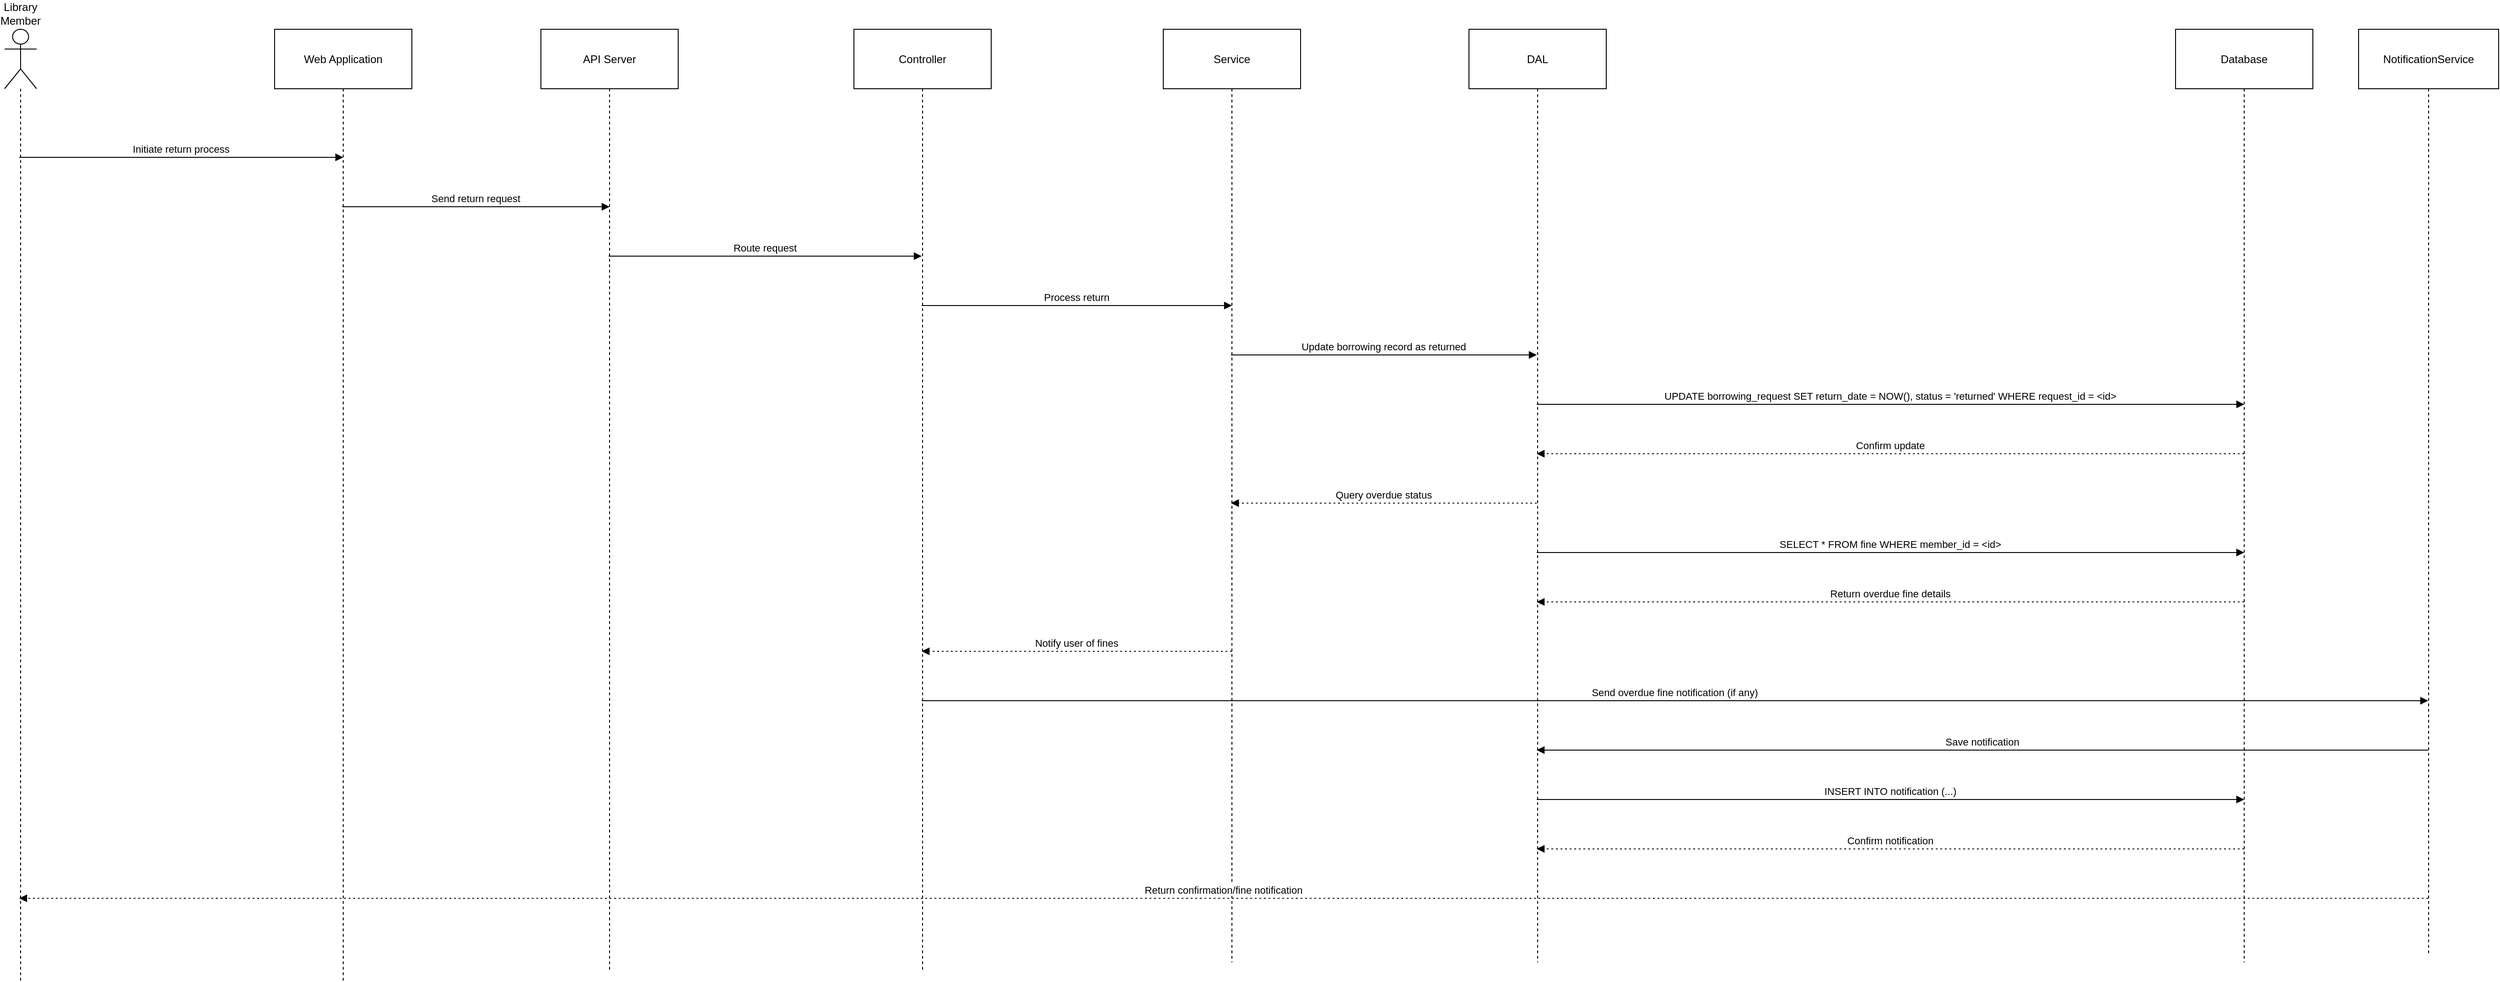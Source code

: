 <mxfile version="26.0.4">
  <diagram name="Page-1" id="FN53Z2y1icvw87rAyF_7">
    <mxGraphModel dx="3338" dy="2336" grid="1" gridSize="10" guides="1" tooltips="1" connect="1" arrows="1" fold="1" page="1" pageScale="1" pageWidth="850" pageHeight="1100" math="0" shadow="0">
      <root>
        <mxCell id="0" />
        <mxCell id="1" parent="0" />
        <mxCell id="eDERNk1VhSb31Y4Ctlhb-1" value="Library Member" style="shape=umlLifeline;perimeter=lifelinePerimeter;whiteSpace=wrap;container=1;dropTarget=0;collapsible=0;recursiveResize=0;outlineConnect=0;portConstraint=eastwest;newEdgeStyle={&quot;edgeStyle&quot;:&quot;elbowEdgeStyle&quot;,&quot;elbow&quot;:&quot;vertical&quot;,&quot;curved&quot;:0,&quot;rounded&quot;:0};participant=umlActor;verticalAlign=bottom;labelPosition=center;verticalLabelPosition=top;align=center;size=65;" vertex="1" parent="1">
          <mxGeometry x="20" y="20" width="35" height="1040" as="geometry" />
        </mxCell>
        <mxCell id="eDERNk1VhSb31Y4Ctlhb-2" value="Web Application" style="shape=umlLifeline;perimeter=lifelinePerimeter;whiteSpace=wrap;container=1;dropTarget=0;collapsible=0;recursiveResize=0;outlineConnect=0;portConstraint=eastwest;newEdgeStyle={&quot;edgeStyle&quot;:&quot;elbowEdgeStyle&quot;,&quot;elbow&quot;:&quot;vertical&quot;,&quot;curved&quot;:0,&quot;rounded&quot;:0};size=65;" vertex="1" parent="1">
          <mxGeometry x="315" y="20" width="150" height="1040" as="geometry" />
        </mxCell>
        <mxCell id="eDERNk1VhSb31Y4Ctlhb-3" value="API Server" style="shape=umlLifeline;perimeter=lifelinePerimeter;whiteSpace=wrap;container=1;dropTarget=0;collapsible=0;recursiveResize=0;outlineConnect=0;portConstraint=eastwest;newEdgeStyle={&quot;edgeStyle&quot;:&quot;elbowEdgeStyle&quot;,&quot;elbow&quot;:&quot;vertical&quot;,&quot;curved&quot;:0,&quot;rounded&quot;:0};size=65;" vertex="1" parent="1">
          <mxGeometry x="606" y="20" width="150" height="1030" as="geometry" />
        </mxCell>
        <mxCell id="eDERNk1VhSb31Y4Ctlhb-4" value="Controller" style="shape=umlLifeline;perimeter=lifelinePerimeter;whiteSpace=wrap;container=1;dropTarget=0;collapsible=0;recursiveResize=0;outlineConnect=0;portConstraint=eastwest;newEdgeStyle={&quot;edgeStyle&quot;:&quot;elbowEdgeStyle&quot;,&quot;elbow&quot;:&quot;vertical&quot;,&quot;curved&quot;:0,&quot;rounded&quot;:0};size=65;" vertex="1" parent="1">
          <mxGeometry x="948" y="20" width="150" height="1030" as="geometry" />
        </mxCell>
        <mxCell id="eDERNk1VhSb31Y4Ctlhb-5" value="Service" style="shape=umlLifeline;perimeter=lifelinePerimeter;whiteSpace=wrap;container=1;dropTarget=0;collapsible=0;recursiveResize=0;outlineConnect=0;portConstraint=eastwest;newEdgeStyle={&quot;edgeStyle&quot;:&quot;elbowEdgeStyle&quot;,&quot;elbow&quot;:&quot;vertical&quot;,&quot;curved&quot;:0,&quot;rounded&quot;:0};size=65;" vertex="1" parent="1">
          <mxGeometry x="1286" y="20" width="150" height="1020" as="geometry" />
        </mxCell>
        <mxCell id="eDERNk1VhSb31Y4Ctlhb-6" value="DAL" style="shape=umlLifeline;perimeter=lifelinePerimeter;whiteSpace=wrap;container=1;dropTarget=0;collapsible=0;recursiveResize=0;outlineConnect=0;portConstraint=eastwest;newEdgeStyle={&quot;edgeStyle&quot;:&quot;elbowEdgeStyle&quot;,&quot;elbow&quot;:&quot;vertical&quot;,&quot;curved&quot;:0,&quot;rounded&quot;:0};size=65;" vertex="1" parent="1">
          <mxGeometry x="1620" y="20" width="150" height="1020" as="geometry" />
        </mxCell>
        <mxCell id="eDERNk1VhSb31Y4Ctlhb-7" value="Database" style="shape=umlLifeline;perimeter=lifelinePerimeter;whiteSpace=wrap;container=1;dropTarget=0;collapsible=0;recursiveResize=0;outlineConnect=0;portConstraint=eastwest;newEdgeStyle={&quot;edgeStyle&quot;:&quot;elbowEdgeStyle&quot;,&quot;elbow&quot;:&quot;vertical&quot;,&quot;curved&quot;:0,&quot;rounded&quot;:0};size=65;" vertex="1" parent="1">
          <mxGeometry x="2392" y="20" width="150" height="1020" as="geometry" />
        </mxCell>
        <mxCell id="eDERNk1VhSb31Y4Ctlhb-8" value="NotificationService" style="shape=umlLifeline;perimeter=lifelinePerimeter;whiteSpace=wrap;container=1;dropTarget=0;collapsible=0;recursiveResize=0;outlineConnect=0;portConstraint=eastwest;newEdgeStyle={&quot;edgeStyle&quot;:&quot;elbowEdgeStyle&quot;,&quot;elbow&quot;:&quot;vertical&quot;,&quot;curved&quot;:0,&quot;rounded&quot;:0};size=65;" vertex="1" parent="1">
          <mxGeometry x="2592" y="20" width="153" height="1010" as="geometry" />
        </mxCell>
        <mxCell id="eDERNk1VhSb31Y4Ctlhb-9" value="Initiate return process" style="verticalAlign=bottom;edgeStyle=elbowEdgeStyle;elbow=vertical;curved=0;rounded=0;endArrow=block;" edge="1" parent="1">
          <mxGeometry relative="1" as="geometry">
            <Array as="points">
              <mxPoint x="251" y="160" />
            </Array>
            <mxPoint x="36" y="160" as="sourcePoint" />
            <mxPoint x="390" y="160" as="targetPoint" />
          </mxGeometry>
        </mxCell>
        <mxCell id="eDERNk1VhSb31Y4Ctlhb-10" value="Send return request" style="verticalAlign=bottom;edgeStyle=elbowEdgeStyle;elbow=vertical;curved=0;rounded=0;endArrow=block;" edge="1" parent="1">
          <mxGeometry relative="1" as="geometry">
            <Array as="points">
              <mxPoint x="544" y="214" />
            </Array>
            <mxPoint x="389" y="214" as="sourcePoint" />
            <mxPoint x="681" y="214" as="targetPoint" />
          </mxGeometry>
        </mxCell>
        <mxCell id="eDERNk1VhSb31Y4Ctlhb-11" value="Route request" style="verticalAlign=bottom;edgeStyle=elbowEdgeStyle;elbow=vertical;curved=0;rounded=0;endArrow=block;" edge="1" parent="1">
          <mxGeometry relative="1" as="geometry">
            <Array as="points">
              <mxPoint x="861" y="268" />
            </Array>
            <mxPoint x="680" y="268" as="sourcePoint" />
            <mxPoint x="1022" y="268" as="targetPoint" />
          </mxGeometry>
        </mxCell>
        <mxCell id="eDERNk1VhSb31Y4Ctlhb-12" value="Process return" style="verticalAlign=bottom;edgeStyle=elbowEdgeStyle;elbow=vertical;curved=0;rounded=0;endArrow=block;" edge="1" parent="1">
          <mxGeometry relative="1" as="geometry">
            <Array as="points">
              <mxPoint x="1201" y="322" />
            </Array>
            <mxPoint x="1022" y="322" as="sourcePoint" />
            <mxPoint x="1361" y="322" as="targetPoint" />
          </mxGeometry>
        </mxCell>
        <mxCell id="eDERNk1VhSb31Y4Ctlhb-13" value="Update borrowing record as returned" style="verticalAlign=bottom;edgeStyle=elbowEdgeStyle;elbow=vertical;curved=0;rounded=0;endArrow=block;" edge="1" parent="1">
          <mxGeometry relative="1" as="geometry">
            <Array as="points">
              <mxPoint x="1537" y="376" />
            </Array>
            <mxPoint x="1360" y="376" as="sourcePoint" />
            <mxPoint x="1694" y="376" as="targetPoint" />
          </mxGeometry>
        </mxCell>
        <mxCell id="eDERNk1VhSb31Y4Ctlhb-14" value="UPDATE borrowing_request SET return_date = NOW(), status = &#39;returned&#39; WHERE request_id = &lt;id&gt;" style="verticalAlign=bottom;edgeStyle=elbowEdgeStyle;elbow=vertical;curved=0;rounded=0;endArrow=block;" edge="1" parent="1">
          <mxGeometry relative="1" as="geometry">
            <Array as="points">
              <mxPoint x="2090" y="430" />
            </Array>
            <mxPoint x="1694" y="430" as="sourcePoint" />
            <mxPoint x="2467" y="430" as="targetPoint" />
          </mxGeometry>
        </mxCell>
        <mxCell id="eDERNk1VhSb31Y4Ctlhb-15" value="Confirm update" style="verticalAlign=bottom;edgeStyle=elbowEdgeStyle;elbow=vertical;curved=0;rounded=0;dashed=1;dashPattern=2 3;endArrow=block;" edge="1" parent="1">
          <mxGeometry relative="1" as="geometry">
            <Array as="points">
              <mxPoint x="2093" y="484" />
            </Array>
            <mxPoint x="2467" y="484" as="sourcePoint" />
            <mxPoint x="1694" y="484" as="targetPoint" />
          </mxGeometry>
        </mxCell>
        <mxCell id="eDERNk1VhSb31Y4Ctlhb-16" value="Query overdue status" style="verticalAlign=bottom;edgeStyle=elbowEdgeStyle;elbow=vertical;curved=0;rounded=0;dashed=1;dashPattern=2 3;endArrow=block;" edge="1" parent="1">
          <mxGeometry relative="1" as="geometry">
            <Array as="points">
              <mxPoint x="1540" y="538" />
            </Array>
            <mxPoint x="1694" y="538" as="sourcePoint" />
            <mxPoint x="1360" y="538" as="targetPoint" />
          </mxGeometry>
        </mxCell>
        <mxCell id="eDERNk1VhSb31Y4Ctlhb-17" value="SELECT * FROM fine WHERE member_id = &lt;id&gt;" style="verticalAlign=bottom;edgeStyle=elbowEdgeStyle;elbow=vertical;curved=0;rounded=0;endArrow=block;" edge="1" parent="1">
          <mxGeometry relative="1" as="geometry">
            <Array as="points">
              <mxPoint x="2090" y="592" />
            </Array>
            <mxPoint x="1694" y="592" as="sourcePoint" />
            <mxPoint x="2467" y="592" as="targetPoint" />
          </mxGeometry>
        </mxCell>
        <mxCell id="eDERNk1VhSb31Y4Ctlhb-18" value="Return overdue fine details" style="verticalAlign=bottom;edgeStyle=elbowEdgeStyle;elbow=vertical;curved=0;rounded=0;dashed=1;dashPattern=2 3;endArrow=block;" edge="1" parent="1">
          <mxGeometry relative="1" as="geometry">
            <Array as="points">
              <mxPoint x="2093" y="646" />
            </Array>
            <mxPoint x="2467" y="646" as="sourcePoint" />
            <mxPoint x="1694" y="646" as="targetPoint" />
          </mxGeometry>
        </mxCell>
        <mxCell id="eDERNk1VhSb31Y4Ctlhb-19" value="Notify user of fines" style="verticalAlign=bottom;edgeStyle=elbowEdgeStyle;elbow=vertical;curved=0;rounded=0;dashed=1;dashPattern=2 3;endArrow=block;" edge="1" parent="1">
          <mxGeometry relative="1" as="geometry">
            <Array as="points">
              <mxPoint x="1204" y="700" />
            </Array>
            <mxPoint x="1361" y="700" as="sourcePoint" />
            <mxPoint x="1022" y="700" as="targetPoint" />
          </mxGeometry>
        </mxCell>
        <mxCell id="eDERNk1VhSb31Y4Ctlhb-20" value="Send overdue fine notification (if any)" style="verticalAlign=bottom;edgeStyle=elbowEdgeStyle;elbow=vertical;curved=0;rounded=0;endArrow=block;" edge="1" parent="1">
          <mxGeometry relative="1" as="geometry">
            <Array as="points">
              <mxPoint x="1854" y="754" />
            </Array>
            <mxPoint x="1022" y="754" as="sourcePoint" />
            <mxPoint x="2668" y="754" as="targetPoint" />
          </mxGeometry>
        </mxCell>
        <mxCell id="eDERNk1VhSb31Y4Ctlhb-21" value="Save notification" style="verticalAlign=bottom;edgeStyle=elbowEdgeStyle;elbow=vertical;curved=0;rounded=0;endArrow=block;" edge="1" parent="1">
          <mxGeometry relative="1" as="geometry">
            <Array as="points">
              <mxPoint x="2193" y="808" />
            </Array>
            <mxPoint x="2668" y="808" as="sourcePoint" />
            <mxPoint x="1694" y="808" as="targetPoint" />
          </mxGeometry>
        </mxCell>
        <mxCell id="eDERNk1VhSb31Y4Ctlhb-22" value="INSERT INTO notification (...)" style="verticalAlign=bottom;edgeStyle=elbowEdgeStyle;elbow=vertical;curved=0;rounded=0;endArrow=block;" edge="1" parent="1">
          <mxGeometry relative="1" as="geometry">
            <Array as="points">
              <mxPoint x="2090" y="862" />
            </Array>
            <mxPoint x="1694" y="862" as="sourcePoint" />
            <mxPoint x="2467" y="862" as="targetPoint" />
          </mxGeometry>
        </mxCell>
        <mxCell id="eDERNk1VhSb31Y4Ctlhb-23" value="Confirm notification" style="verticalAlign=bottom;edgeStyle=elbowEdgeStyle;elbow=vertical;curved=0;rounded=0;dashed=1;dashPattern=2 3;endArrow=block;" edge="1" parent="1">
          <mxGeometry relative="1" as="geometry">
            <Array as="points">
              <mxPoint x="2093" y="916" />
            </Array>
            <mxPoint x="2467" y="916" as="sourcePoint" />
            <mxPoint x="1694" y="916" as="targetPoint" />
          </mxGeometry>
        </mxCell>
        <mxCell id="eDERNk1VhSb31Y4Ctlhb-24" value="Return confirmation/fine notification" style="verticalAlign=bottom;edgeStyle=elbowEdgeStyle;elbow=vertical;curved=0;rounded=0;dashed=1;dashPattern=2 3;endArrow=block;" edge="1" parent="1">
          <mxGeometry relative="1" as="geometry">
            <Array as="points">
              <mxPoint x="1393" y="970" />
            </Array>
            <mxPoint x="2668" y="970" as="sourcePoint" />
            <mxPoint x="36" y="970" as="targetPoint" />
          </mxGeometry>
        </mxCell>
      </root>
    </mxGraphModel>
  </diagram>
</mxfile>
